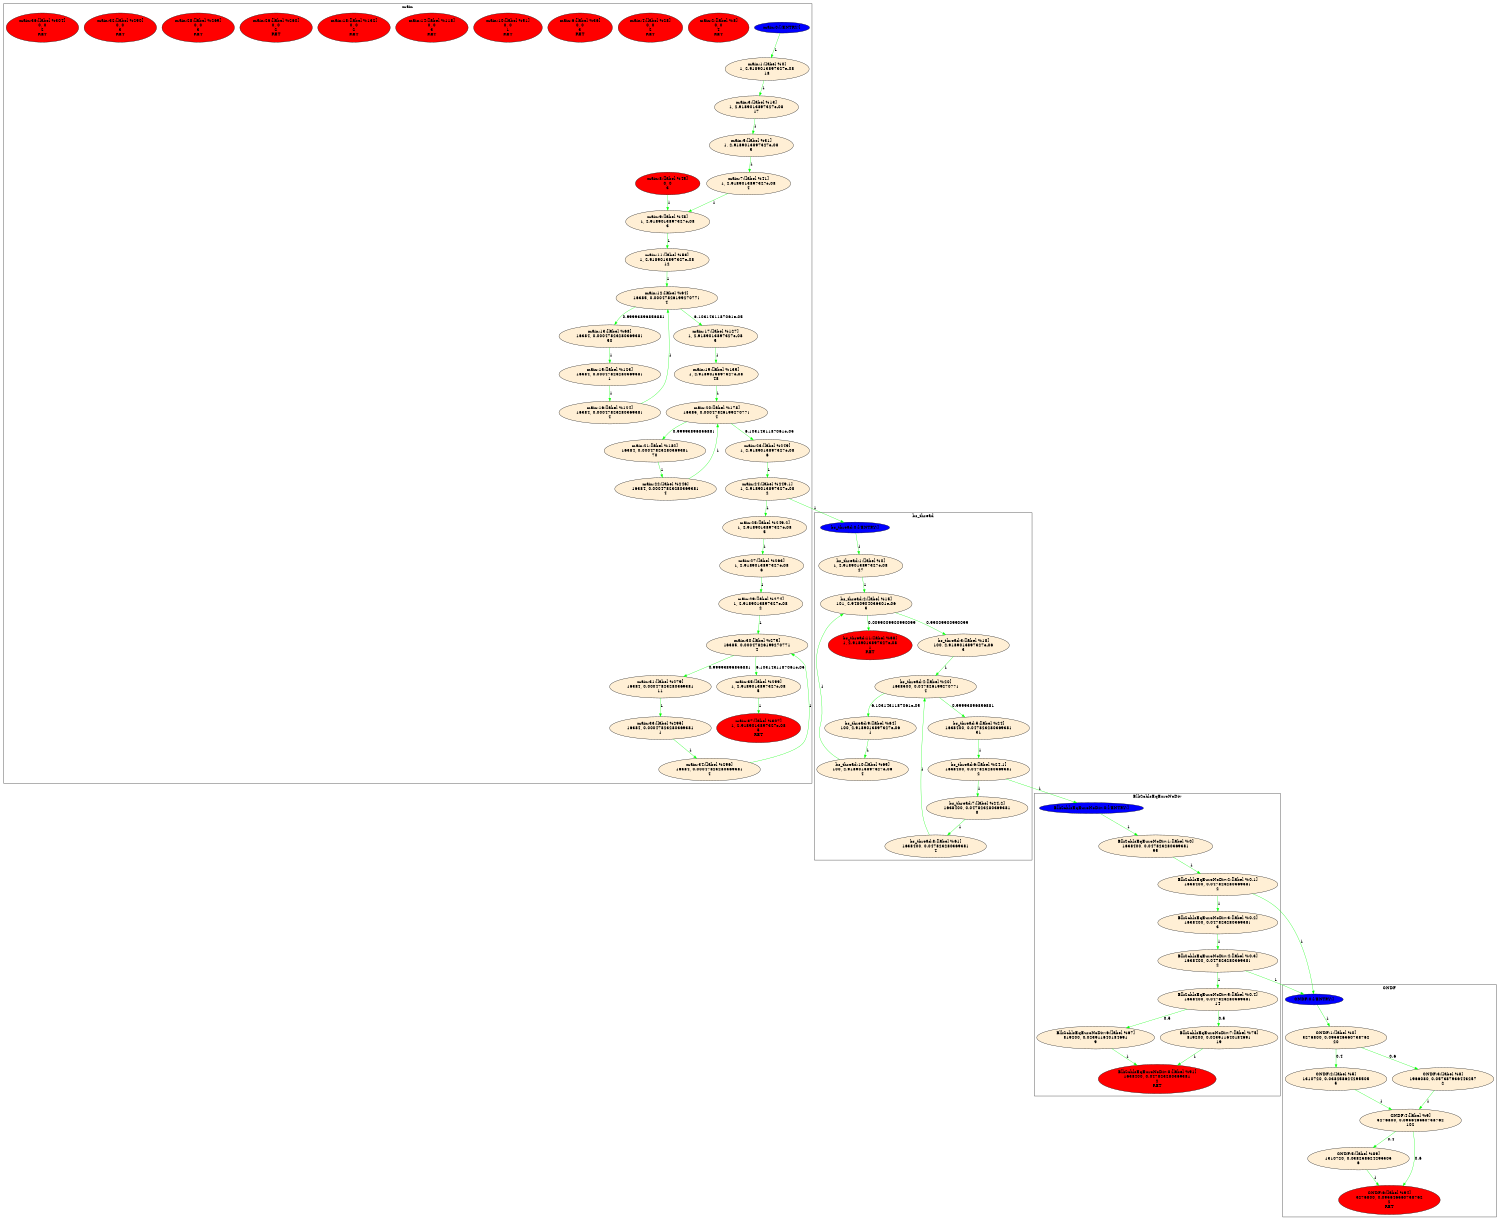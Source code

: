 digraph PDG {

	rankdir=TB;
	node [style=filled];
	size="10x10";

	subgraph cluster_1 {
		label="CNDF";
		BB1	[fillcolor="#0000FF", label="CNDF:0:[/ENTRY/]"];
		BB2	[fillcolor="#FFEFD5", label="CNDF:1:[label %0]\n3276800, 0.095646560738762\n20"];
		BB3	[fillcolor="#FFEFD5", label="CNDF:2:[label %5]\n1310720, 0.038258624295505\n5"];
		BB4	[fillcolor="#FFEFD5", label="CNDF:3:[label %8]\n1966080, 0.057387936443257\n2"];
		BB5	[fillcolor="#FFEFD5", label="CNDF:4:[label %9]\n3276800, 0.095646560738762\n102"];
		BB6	[fillcolor="#FFEFD5", label="CNDF:5:[label %89]\n1310720, 0.038258624295505\n6"];
		BB7	[fillcolor="#FF0000", label="CNDF:6:[label %94]\n3276800, 0.095646560738762\n2\nRET"];
	}

	subgraph cluster_2 {
		label="BlkSchlsEqEuroNoDiv";
		BB8	[fillcolor="#0000FF", label="BlkSchlsEqEuroNoDiv:0:[/ENTRY/]"];
		BB9	[fillcolor="#FFEFD5", label="BlkSchlsEqEuroNoDiv:1:[label %0]\n1638400, 0.047823280369381\n95"];
		BB10	[fillcolor="#FFEFD5", label="BlkSchlsEqEuroNoDiv:2:[label %0.1]\n1638400, 0.047823280369381\n2"];
		BB11	[fillcolor="#FFEFD5", label="BlkSchlsEqEuroNoDiv:3:[label %0.2]\n1638400, 0.047823280369381\n3"];
		BB12	[fillcolor="#FFEFD5", label="BlkSchlsEqEuroNoDiv:4:[label %0.3]\n1638400, 0.047823280369381\n2"];
		BB13	[fillcolor="#FFEFD5", label="BlkSchlsEqEuroNoDiv:5:[label %0.4]\n1638400, 0.047823280369381\n14"];
		BB14	[fillcolor="#FFEFD5", label="BlkSchlsEqEuroNoDiv:6:[label %67]\n819200, 0.023911640184691\n9"];
		BB15	[fillcolor="#FFEFD5", label="BlkSchlsEqEuroNoDiv:7:[label %75]\n819200, 0.023911640184691\n19"];
		BB16	[fillcolor="#FF0000", label="BlkSchlsEqEuroNoDiv:8:[label %91]\n1638400, 0.047823280369381\n2\nRET"];
	}

	subgraph cluster_3 {
		label="main";
		BB17	[fillcolor="#0000FF", label="main:0:[/ENTRY/]"];
		BB18	[fillcolor="#FFEFD5", label="main:1:[label %0]\n1, 2.9189013897327e-08\n18"];
		BB19	[fillcolor="#FF0000", label="main:2:[label %8]\n0, 0\n4\nRET"];
		BB20	[fillcolor="#FFEFD5", label="main:3:[label %13]\n1, 2.9189013897327e-08\n17"];
		BB21	[fillcolor="#FF0000", label="main:4:[label %28]\n0, 0\n2\nRET"];
		BB22	[fillcolor="#FFEFD5", label="main:5:[label %31]\n1, 2.9189013897327e-08\n5"];
		BB23	[fillcolor="#FF0000", label="main:6:[label %36]\n0, 0\n3\nRET"];
		BB24	[fillcolor="#FFEFD5", label="main:7:[label %41]\n1, 2.9189013897327e-08\n4"];
		BB25	[fillcolor="#FF0000", label="main:8:[label %45]\n0, 0\n3"];
		BB26	[fillcolor="#FFEFD5", label="main:9:[label %48]\n1, 2.9189013897327e-08\n3"];
		BB27	[fillcolor="#FF0000", label="main:10:[label %51]\n0, 0\n1\nRET"];
		BB28	[fillcolor="#FFEFD5", label="main:11:[label %53]\n1, 2.9189013897327e-08\n12"];
		BB29	[fillcolor="#FFEFD5", label="main:12:[label %64]\n16385, 0.00047826199270771\n4"];
		BB30	[fillcolor="#FFEFD5", label="main:13:[label %68]\n16384, 0.00047823280369381\n50"];
		BB31	[fillcolor="#FF0000", label="main:14:[label %118]\n0, 0\n3\nRET"];
		BB32	[fillcolor="#FFEFD5", label="main:15:[label %123]\n16384, 0.00047823280369381\n1"];
		BB33	[fillcolor="#FFEFD5", label="main:16:[label %124]\n16384, 0.00047823280369381\n4"];
		BB34	[fillcolor="#FFEFD5", label="main:17:[label %127]\n1, 2.9189013897327e-08\n5"];
		BB35	[fillcolor="#FF0000", label="main:18:[label %132]\n0, 0\n2\nRET"];
		BB36	[fillcolor="#FFEFD5", label="main:19:[label %135]\n1, 2.9189013897327e-08\n48"];
		BB37	[fillcolor="#FFEFD5", label="main:20:[label %178]\n16385, 0.00047826199270771\n4"];
		BB38	[fillcolor="#FFEFD5", label="main:21:[label %182]\n16384, 0.00047823280369381\n70"];
		BB39	[fillcolor="#FFEFD5", label="main:22:[label %246]\n16384, 0.00047823280369381\n4"];
		BB40	[fillcolor="#FFEFD5", label="main:23:[label %249]\n1, 2.9189013897327e-08\n6"];
		BB41	[fillcolor="#FFEFD5", label="main:24:[label %249.1]\n1, 2.9189013897327e-08\n2"];
		BB42	[fillcolor="#FFEFD5", label="main:25:[label %249.2]\n1, 2.9189013897327e-08\n5"];
		BB43	[fillcolor="#FF0000", label="main:26:[label %260]\n0, 0\n2\nRET"];
		BB44	[fillcolor="#FFEFD5", label="main:27:[label %263]\n1, 2.9189013897327e-08\n6"];
		BB45	[fillcolor="#FF0000", label="main:28:[label %269]\n0, 0\n3\nRET"];
		BB46	[fillcolor="#FFEFD5", label="main:29:[label %274]\n1, 2.9189013897327e-08\n2"];
		BB47	[fillcolor="#FFEFD5", label="main:30:[label %275]\n16385, 0.00047826199270771\n4"];
		BB48	[fillcolor="#FFEFD5", label="main:31:[label %279]\n16384, 0.00047823280369381\n11"];
		BB49	[fillcolor="#FF0000", label="main:32:[label %290]\n0, 0\n3\nRET"];
		BB50	[fillcolor="#FFEFD5", label="main:33:[label %295]\n16384, 0.00047823280369381\n1"];
		BB51	[fillcolor="#FFEFD5", label="main:34:[label %296]\n16384, 0.00047823280369381\n4"];
		BB52	[fillcolor="#FFEFD5", label="main:35:[label %299]\n1, 2.9189013897327e-08\n5"];
		BB53	[fillcolor="#FF0000", label="main:36:[label %304]\n0, 0\n2\nRET"];
		BB54	[fillcolor="#FF0000", label="main:37:[label %307]\n1, 2.9189013897327e-08\n5\nRET"];
	}

	subgraph cluster_4 {
		label="bs_thread";
		BB55	[fillcolor="#0000FF", label="bs_thread:0:[/ENTRY/]"];
		BB56	[fillcolor="#FFEFD5", label="bs_thread:1:[label %0]\n1, 2.9189013897327e-08\n27"];
		BB57	[fillcolor="#FFEFD5", label="bs_thread:2:[label %15]\n101, 2.9480904036301e-06\n3"];
		BB58	[fillcolor="#FFEFD5", label="bs_thread:3:[label %18]\n100, 2.9189013897327e-06\n3"];
		BB59	[fillcolor="#FFEFD5", label="bs_thread:4:[label %20]\n1638500, 0.047826199270771\n4"];
		BB60	[fillcolor="#FFEFD5", label="bs_thread:5:[label %24]\n1638400, 0.047823280369381\n31"];
		BB61	[fillcolor="#FFEFD5", label="bs_thread:6:[label %24.1]\n1638400, 0.047823280369381\n2"];
		BB62	[fillcolor="#FFEFD5", label="bs_thread:7:[label %24.2]\n1638400, 0.047823280369381\n8"];
		BB63	[fillcolor="#FFEFD5", label="bs_thread:8:[label %61]\n1638400, 0.047823280369381\n4"];
		BB64	[fillcolor="#FFEFD5", label="bs_thread:9:[label %64]\n100, 2.9189013897327e-06\n1"];
		BB65	[fillcolor="#FFEFD5", label="bs_thread:10:[label %65]\n100, 2.9189013897327e-06\n4"];
		BB66	[fillcolor="#FF0000", label="bs_thread:11:[label %68]\n1, 2.9189013897327e-08\n1\nRET"];
	}

	BB1 -> BB2	[color="#00FF00", label="1"];
	BB2 -> BB3	[color="#00FF00", label="0.4"];
	BB2 -> BB4	[color="#00FF00", label="0.6"];
	BB3 -> BB5	[color="#00FF00", label="1"];
	BB4 -> BB5	[color="#00FF00", label="1"];
	BB5 -> BB6	[color="#00FF00", label="0.4"];
	BB5 -> BB7	[color="#00FF00", label="0.6"];
	BB6 -> BB7	[color="#00FF00", label="1"];
	BB8 -> BB9	[color="#00FF00", label="1"];
	BB9 -> BB10	[color="#00FF00", label="1"];
	BB10 -> BB1	[color="#00FF00", label="1"];
	BB10 -> BB11	[color="#00FF00", label="1"];
	BB11 -> BB12	[color="#00FF00", label="1"];
	BB12 -> BB1	[color="#00FF00", label="1"];
	BB12 -> BB13	[color="#00FF00", label="1"];
	BB13 -> BB14	[color="#00FF00", label="0.5"];
	BB13 -> BB15	[color="#00FF00", label="0.5"];
	BB14 -> BB16	[color="#00FF00", label="1"];
	BB15 -> BB16	[color="#00FF00", label="1"];
	BB17 -> BB18	[color="#00FF00", label="1"];
	BB18 -> BB20	[color="#00FF00", label="1"];
	BB20 -> BB22	[color="#00FF00", label="1"];
	BB22 -> BB24	[color="#00FF00", label="1"];
	BB24 -> BB26	[color="#00FF00", label="1"];
	BB25 -> BB26	[color="#00FF00", label="1"];
	BB26 -> BB28	[color="#00FF00", label="1"];
	BB28 -> BB29	[color="#00FF00", label="1"];
	BB29 -> BB30	[color="#00FF00", label="0.99993896856881"];
	BB29 -> BB34	[color="#00FF00", label="6.1031431187061e-05"];
	BB30 -> BB32	[color="#00FF00", label="1"];
	BB32 -> BB33	[color="#00FF00", label="1"];
	BB33 -> BB29	[color="#00FF00", label="1"];
	BB34 -> BB36	[color="#00FF00", label="1"];
	BB36 -> BB37	[color="#00FF00", label="1"];
	BB37 -> BB38	[color="#00FF00", label="0.99993896856881"];
	BB37 -> BB40	[color="#00FF00", label="6.1031431187061e-05"];
	BB38 -> BB39	[color="#00FF00", label="1"];
	BB39 -> BB37	[color="#00FF00", label="1"];
	BB40 -> BB41	[color="#00FF00", label="1"];
	BB41 -> BB42	[color="#00FF00", label="1"];
	BB41 -> BB55	[color="#00FF00", label="1"];
	BB42 -> BB44	[color="#00FF00", label="1"];
	BB44 -> BB46	[color="#00FF00", label="1"];
	BB46 -> BB47	[color="#00FF00", label="1"];
	BB47 -> BB48	[color="#00FF00", label="0.99993896856881"];
	BB47 -> BB52	[color="#00FF00", label="6.1031431187061e-05"];
	BB48 -> BB50	[color="#00FF00", label="1"];
	BB50 -> BB51	[color="#00FF00", label="1"];
	BB51 -> BB47	[color="#00FF00", label="1"];
	BB52 -> BB54	[color="#00FF00", label="1"];
	BB55 -> BB56	[color="#00FF00", label="1"];
	BB56 -> BB57	[color="#00FF00", label="1"];
	BB57 -> BB58	[color="#00FF00", label="0.99009900990099"];
	BB57 -> BB66	[color="#00FF00", label="0.0099009900990099"];
	BB58 -> BB59	[color="#00FF00", label="1"];
	BB59 -> BB60	[color="#00FF00", label="0.99993896856881"];
	BB59 -> BB64	[color="#00FF00", label="6.1031431187061e-05"];
	BB60 -> BB61	[color="#00FF00", label="1"];
	BB61 -> BB8	[color="#00FF00", label="1"];
	BB61 -> BB62	[color="#00FF00", label="1"];
	BB62 -> BB63	[color="#00FF00", label="1"];
	BB63 -> BB59	[color="#00FF00", label="1"];
	BB64 -> BB65	[color="#00FF00", label="1"];
	BB65 -> BB57	[color="#00FF00", label="1"];

}
